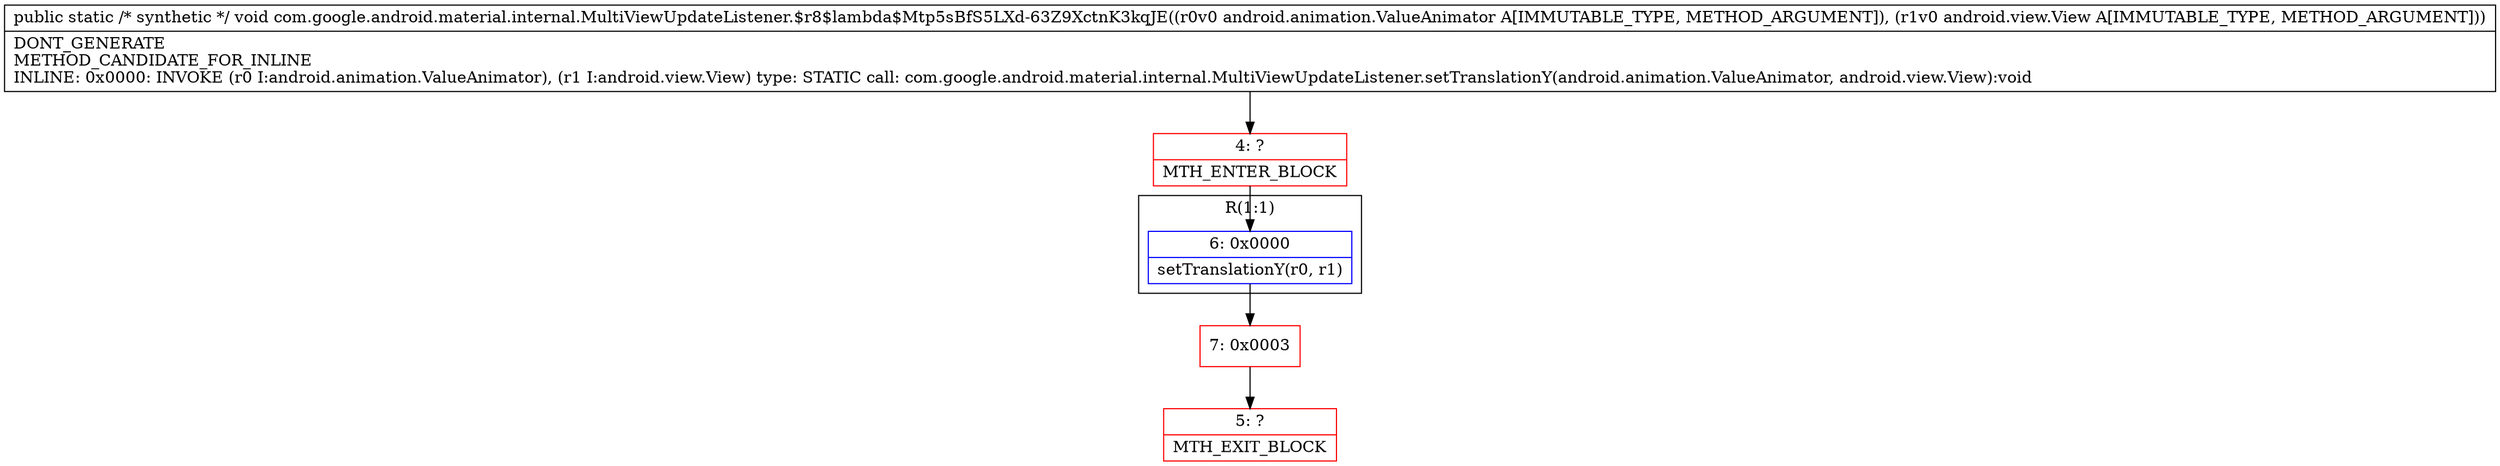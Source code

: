 digraph "CFG forcom.google.android.material.internal.MultiViewUpdateListener.$r8$lambda$Mtp5sBfS5LXd\-63Z9XctnK3kqJE(Landroid\/animation\/ValueAnimator;Landroid\/view\/View;)V" {
subgraph cluster_Region_514498687 {
label = "R(1:1)";
node [shape=record,color=blue];
Node_6 [shape=record,label="{6\:\ 0x0000|setTranslationY(r0, r1)\l}"];
}
Node_4 [shape=record,color=red,label="{4\:\ ?|MTH_ENTER_BLOCK\l}"];
Node_7 [shape=record,color=red,label="{7\:\ 0x0003}"];
Node_5 [shape=record,color=red,label="{5\:\ ?|MTH_EXIT_BLOCK\l}"];
MethodNode[shape=record,label="{public static \/* synthetic *\/ void com.google.android.material.internal.MultiViewUpdateListener.$r8$lambda$Mtp5sBfS5LXd\-63Z9XctnK3kqJE((r0v0 android.animation.ValueAnimator A[IMMUTABLE_TYPE, METHOD_ARGUMENT]), (r1v0 android.view.View A[IMMUTABLE_TYPE, METHOD_ARGUMENT]))  | DONT_GENERATE\lMETHOD_CANDIDATE_FOR_INLINE\lINLINE: 0x0000: INVOKE  (r0 I:android.animation.ValueAnimator), (r1 I:android.view.View) type: STATIC call: com.google.android.material.internal.MultiViewUpdateListener.setTranslationY(android.animation.ValueAnimator, android.view.View):void\l}"];
MethodNode -> Node_4;Node_6 -> Node_7;
Node_4 -> Node_6;
Node_7 -> Node_5;
}

